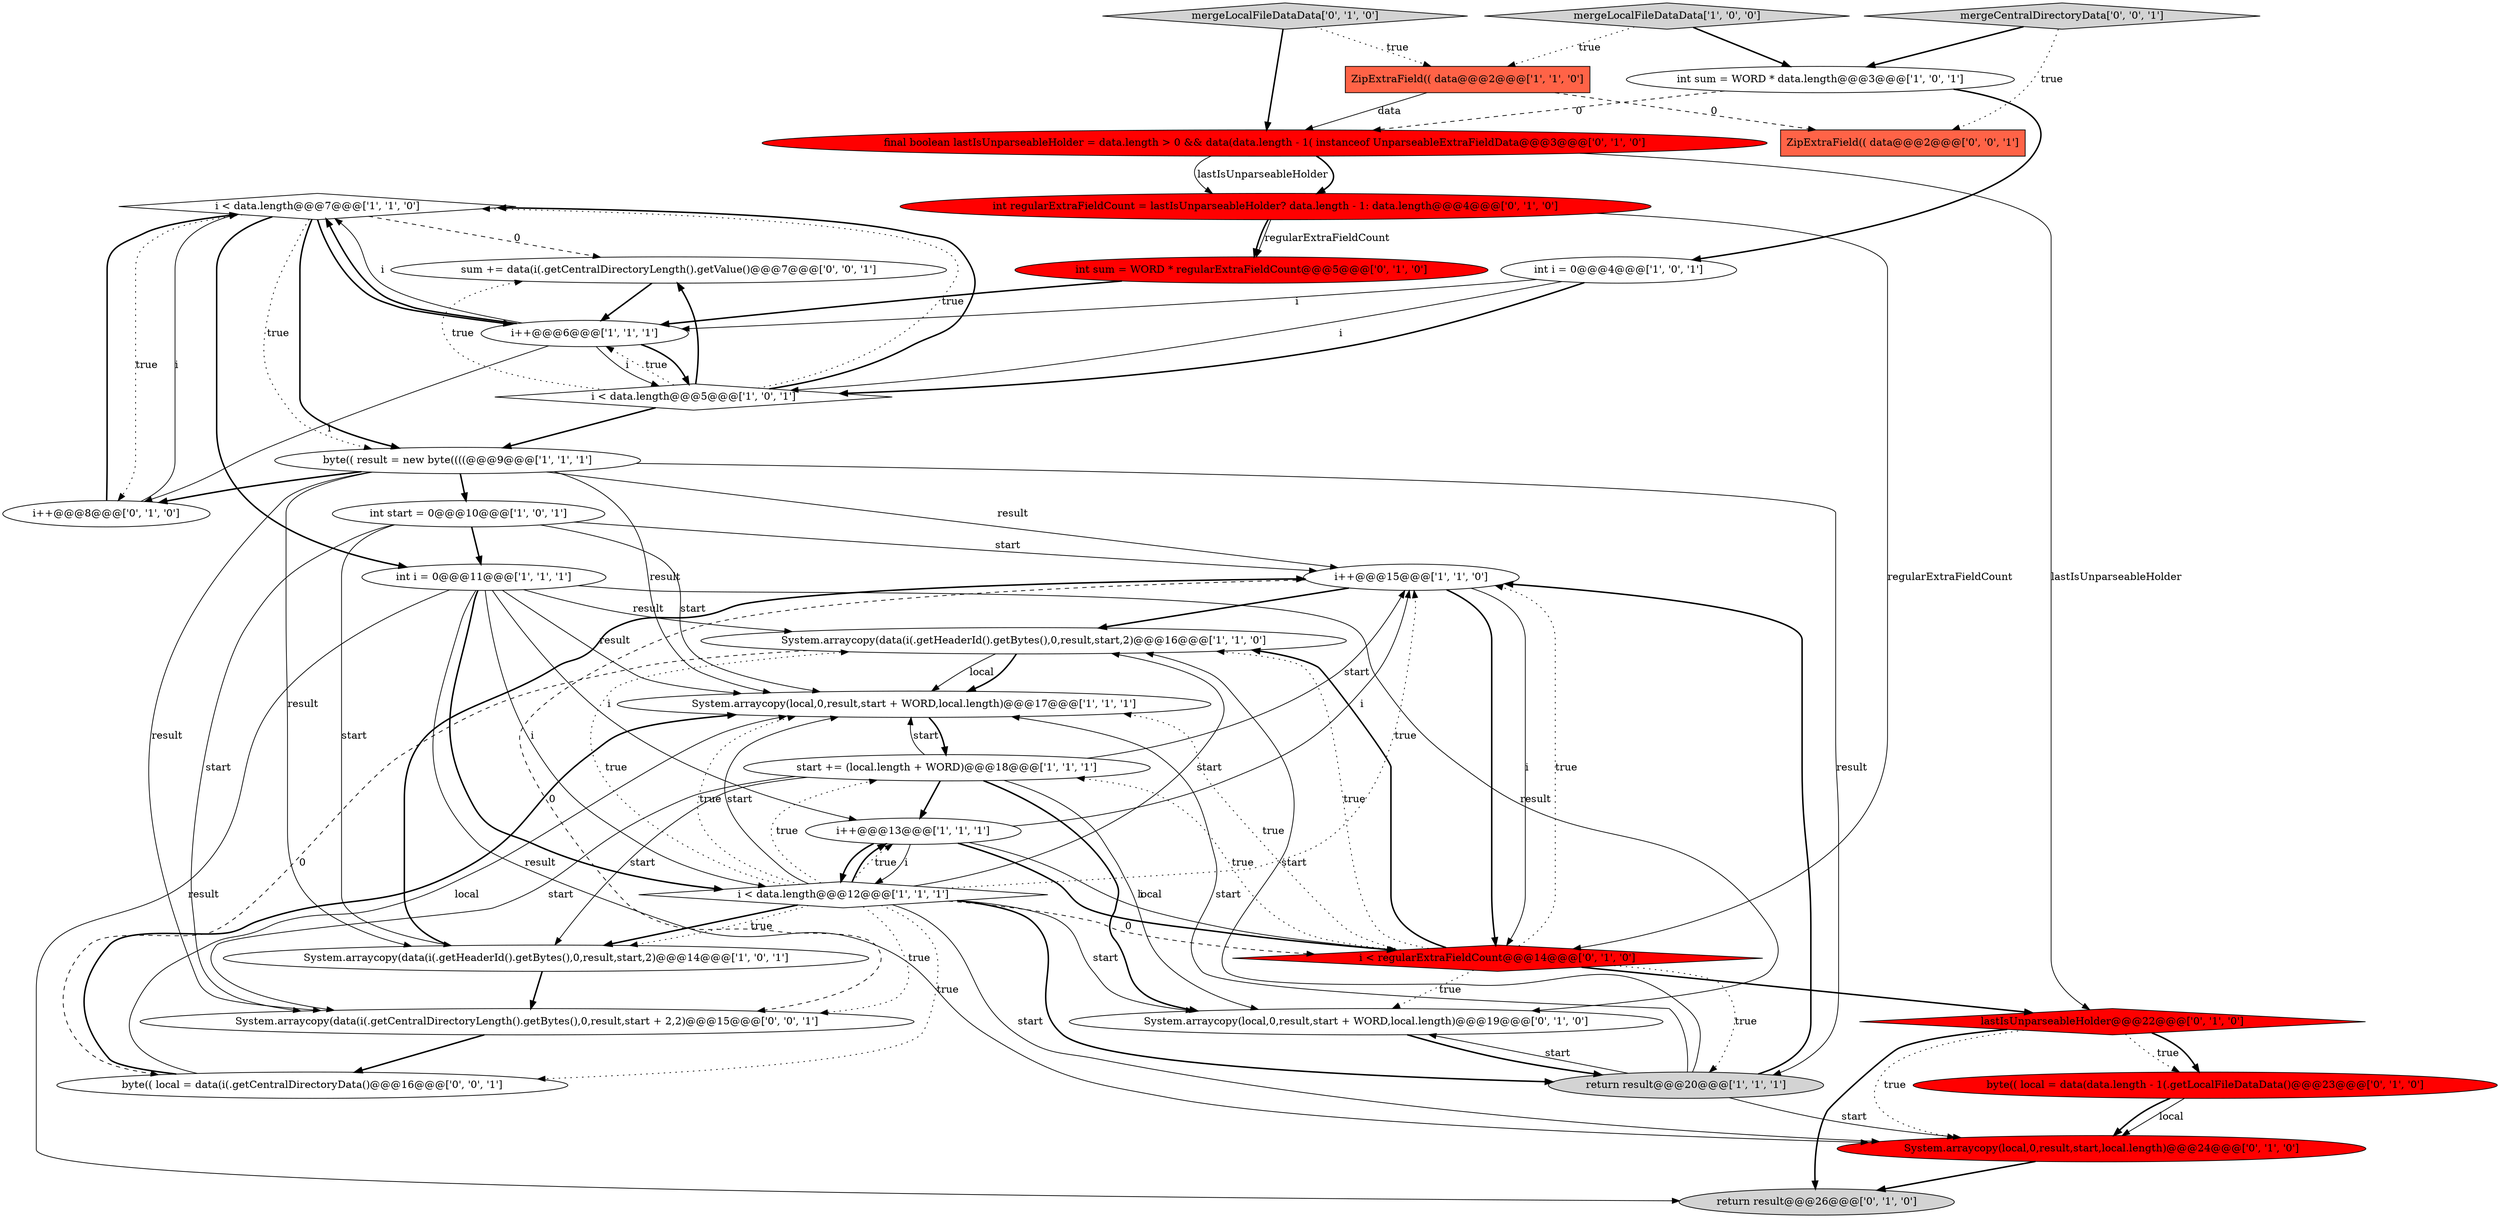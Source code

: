 digraph {
12 [style = filled, label = "i < data.length@@@7@@@['1', '1', '0']", fillcolor = white, shape = diamond image = "AAA0AAABBB1BBB"];
9 [style = filled, label = "i++@@@15@@@['1', '1', '0']", fillcolor = white, shape = ellipse image = "AAA0AAABBB1BBB"];
6 [style = filled, label = "i < data.length@@@12@@@['1', '1', '1']", fillcolor = white, shape = diamond image = "AAA0AAABBB1BBB"];
24 [style = filled, label = "final boolean lastIsUnparseableHolder = data.length > 0 && data(data.length - 1( instanceof UnparseableExtraFieldData@@@3@@@['0', '1', '0']", fillcolor = red, shape = ellipse image = "AAA1AAABBB2BBB"];
33 [style = filled, label = "sum += data(i(.getCentralDirectoryLength().getValue()@@@7@@@['0', '0', '1']", fillcolor = white, shape = ellipse image = "AAA0AAABBB3BBB"];
4 [style = filled, label = "System.arraycopy(data(i(.getHeaderId().getBytes(),0,result,start,2)@@@16@@@['1', '1', '0']", fillcolor = white, shape = ellipse image = "AAA0AAABBB1BBB"];
23 [style = filled, label = "System.arraycopy(local,0,result,start + WORD,local.length)@@@19@@@['0', '1', '0']", fillcolor = white, shape = ellipse image = "AAA0AAABBB2BBB"];
17 [style = filled, label = "System.arraycopy(local,0,result,start + WORD,local.length)@@@17@@@['1', '1', '1']", fillcolor = white, shape = ellipse image = "AAA0AAABBB1BBB"];
11 [style = filled, label = "int start = 0@@@10@@@['1', '0', '1']", fillcolor = white, shape = ellipse image = "AAA0AAABBB1BBB"];
19 [style = filled, label = "return result@@@26@@@['0', '1', '0']", fillcolor = lightgray, shape = ellipse image = "AAA0AAABBB2BBB"];
21 [style = filled, label = "byte(( local = data(data.length - 1(.getLocalFileDataData()@@@23@@@['0', '1', '0']", fillcolor = red, shape = ellipse image = "AAA1AAABBB2BBB"];
13 [style = filled, label = "byte(( result = new byte((((@@@9@@@['1', '1', '1']", fillcolor = white, shape = ellipse image = "AAA0AAABBB1BBB"];
25 [style = filled, label = "i < regularExtraFieldCount@@@14@@@['0', '1', '0']", fillcolor = red, shape = diamond image = "AAA1AAABBB2BBB"];
14 [style = filled, label = "i++@@@6@@@['1', '1', '1']", fillcolor = white, shape = ellipse image = "AAA0AAABBB1BBB"];
29 [style = filled, label = "byte(( local = data(i(.getCentralDirectoryData()@@@16@@@['0', '0', '1']", fillcolor = white, shape = ellipse image = "AAA0AAABBB3BBB"];
15 [style = filled, label = "i < data.length@@@5@@@['1', '0', '1']", fillcolor = white, shape = diamond image = "AAA0AAABBB1BBB"];
1 [style = filled, label = "return result@@@20@@@['1', '1', '1']", fillcolor = lightgray, shape = ellipse image = "AAA0AAABBB1BBB"];
3 [style = filled, label = "int i = 0@@@11@@@['1', '1', '1']", fillcolor = white, shape = ellipse image = "AAA0AAABBB1BBB"];
0 [style = filled, label = "ZipExtraField(( data@@@2@@@['1', '1', '0']", fillcolor = tomato, shape = box image = "AAA0AAABBB1BBB"];
10 [style = filled, label = "int i = 0@@@4@@@['1', '0', '1']", fillcolor = white, shape = ellipse image = "AAA0AAABBB1BBB"];
22 [style = filled, label = "i++@@@8@@@['0', '1', '0']", fillcolor = white, shape = ellipse image = "AAA0AAABBB2BBB"];
2 [style = filled, label = "i++@@@13@@@['1', '1', '1']", fillcolor = white, shape = ellipse image = "AAA0AAABBB1BBB"];
31 [style = filled, label = "mergeCentralDirectoryData['0', '0', '1']", fillcolor = lightgray, shape = diamond image = "AAA0AAABBB3BBB"];
32 [style = filled, label = "System.arraycopy(data(i(.getCentralDirectoryLength().getBytes(),0,result,start + 2,2)@@@15@@@['0', '0', '1']", fillcolor = white, shape = ellipse image = "AAA0AAABBB3BBB"];
27 [style = filled, label = "System.arraycopy(local,0,result,start,local.length)@@@24@@@['0', '1', '0']", fillcolor = red, shape = ellipse image = "AAA1AAABBB2BBB"];
20 [style = filled, label = "mergeLocalFileDataData['0', '1', '0']", fillcolor = lightgray, shape = diamond image = "AAA0AAABBB2BBB"];
7 [style = filled, label = "start += (local.length + WORD)@@@18@@@['1', '1', '1']", fillcolor = white, shape = ellipse image = "AAA0AAABBB1BBB"];
28 [style = filled, label = "int regularExtraFieldCount = lastIsUnparseableHolder? data.length - 1: data.length@@@4@@@['0', '1', '0']", fillcolor = red, shape = ellipse image = "AAA1AAABBB2BBB"];
26 [style = filled, label = "int sum = WORD * regularExtraFieldCount@@@5@@@['0', '1', '0']", fillcolor = red, shape = ellipse image = "AAA1AAABBB2BBB"];
5 [style = filled, label = "System.arraycopy(data(i(.getHeaderId().getBytes(),0,result,start,2)@@@14@@@['1', '0', '1']", fillcolor = white, shape = ellipse image = "AAA0AAABBB1BBB"];
18 [style = filled, label = "lastIsUnparseableHolder@@@22@@@['0', '1', '0']", fillcolor = red, shape = diamond image = "AAA1AAABBB2BBB"];
16 [style = filled, label = "int sum = WORD * data.length@@@3@@@['1', '0', '1']", fillcolor = white, shape = ellipse image = "AAA0AAABBB1BBB"];
30 [style = filled, label = "ZipExtraField(( data@@@2@@@['0', '0', '1']", fillcolor = tomato, shape = box image = "AAA0AAABBB3BBB"];
8 [style = filled, label = "mergeLocalFileDataData['1', '0', '0']", fillcolor = lightgray, shape = diamond image = "AAA0AAABBB1BBB"];
8->16 [style = bold, label=""];
2->9 [style = solid, label="i"];
28->25 [style = solid, label="regularExtraFieldCount"];
5->9 [style = bold, label=""];
2->6 [style = bold, label=""];
25->4 [style = dotted, label="true"];
20->0 [style = dotted, label="true"];
13->1 [style = solid, label="result"];
6->32 [style = dotted, label="true"];
15->33 [style = dotted, label="true"];
24->18 [style = solid, label="lastIsUnparseableHolder"];
13->9 [style = solid, label="result"];
3->17 [style = solid, label="result"];
0->30 [style = dashed, label="0"];
3->27 [style = solid, label="result"];
8->0 [style = dotted, label="true"];
27->19 [style = bold, label=""];
13->22 [style = bold, label=""];
1->17 [style = solid, label="start"];
2->25 [style = bold, label=""];
21->27 [style = solid, label="local"];
7->17 [style = solid, label="start"];
24->28 [style = bold, label=""];
11->17 [style = solid, label="start"];
3->2 [style = solid, label="i"];
15->13 [style = bold, label=""];
28->26 [style = solid, label="regularExtraFieldCount"];
1->4 [style = solid, label="start"];
7->9 [style = solid, label="start"];
26->14 [style = bold, label=""];
18->19 [style = bold, label=""];
1->27 [style = solid, label="start"];
4->17 [style = solid, label="local"];
13->17 [style = solid, label="result"];
14->12 [style = solid, label="i"];
15->14 [style = dotted, label="true"];
13->11 [style = bold, label=""];
6->2 [style = bold, label=""];
31->30 [style = dotted, label="true"];
12->22 [style = dotted, label="true"];
14->22 [style = solid, label="i"];
7->2 [style = bold, label=""];
6->29 [style = dotted, label="true"];
7->23 [style = bold, label=""];
12->14 [style = bold, label=""];
6->7 [style = dotted, label="true"];
15->12 [style = dotted, label="true"];
14->15 [style = bold, label=""];
15->12 [style = bold, label=""];
25->23 [style = dotted, label="true"];
10->14 [style = solid, label="i"];
18->27 [style = dotted, label="true"];
3->4 [style = solid, label="result"];
11->32 [style = solid, label="start"];
15->33 [style = bold, label=""];
29->17 [style = bold, label=""];
12->33 [style = dashed, label="0"];
4->17 [style = bold, label=""];
3->23 [style = solid, label="result"];
11->9 [style = solid, label="start"];
21->27 [style = bold, label=""];
7->32 [style = solid, label="start"];
25->18 [style = bold, label=""];
18->21 [style = dotted, label="true"];
3->6 [style = bold, label=""];
28->26 [style = bold, label=""];
25->7 [style = dotted, label="true"];
1->9 [style = bold, label=""];
9->32 [style = dashed, label="0"];
3->6 [style = solid, label="i"];
5->32 [style = bold, label=""];
6->1 [style = bold, label=""];
12->13 [style = bold, label=""];
6->5 [style = bold, label=""];
1->23 [style = solid, label="start"];
12->13 [style = dotted, label="true"];
6->2 [style = dotted, label="true"];
6->23 [style = solid, label="start"];
10->15 [style = solid, label="i"];
6->9 [style = dotted, label="true"];
11->3 [style = bold, label=""];
13->5 [style = solid, label="result"];
12->3 [style = bold, label=""];
18->21 [style = bold, label=""];
2->25 [style = solid, label="i"];
0->24 [style = solid, label="data"];
25->1 [style = dotted, label="true"];
33->14 [style = bold, label=""];
10->15 [style = bold, label=""];
6->27 [style = solid, label="start"];
16->10 [style = bold, label=""];
31->16 [style = bold, label=""];
2->6 [style = solid, label="i"];
22->12 [style = solid, label="i"];
16->24 [style = dashed, label="0"];
29->17 [style = solid, label="local"];
9->4 [style = bold, label=""];
25->4 [style = bold, label=""];
6->17 [style = solid, label="start"];
6->4 [style = solid, label="start"];
7->23 [style = solid, label="local"];
9->25 [style = solid, label="i"];
6->17 [style = dotted, label="true"];
32->29 [style = bold, label=""];
17->7 [style = bold, label=""];
25->9 [style = dotted, label="true"];
6->4 [style = dotted, label="true"];
6->25 [style = dashed, label="0"];
25->17 [style = dotted, label="true"];
22->12 [style = bold, label=""];
24->28 [style = solid, label="lastIsUnparseableHolder"];
9->25 [style = bold, label=""];
14->12 [style = bold, label=""];
11->5 [style = solid, label="start"];
23->1 [style = bold, label=""];
13->32 [style = solid, label="result"];
3->19 [style = solid, label="result"];
14->15 [style = solid, label="i"];
4->29 [style = dashed, label="0"];
20->24 [style = bold, label=""];
6->5 [style = dotted, label="true"];
7->5 [style = solid, label="start"];
}
